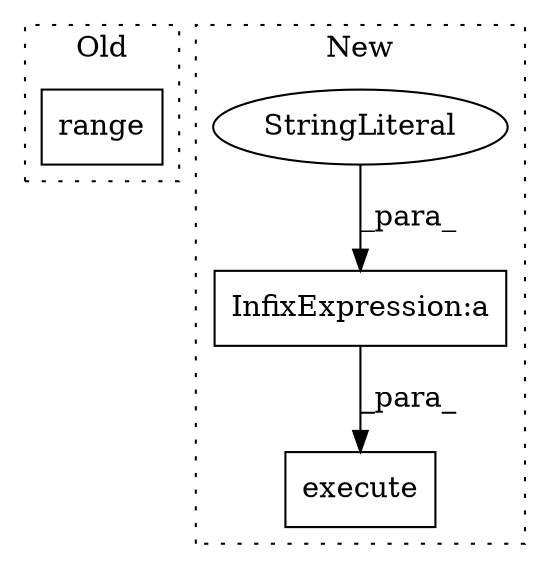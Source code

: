 digraph G {
subgraph cluster0 {
1 [label="range" a="32" s="2469,2488" l="6,1" shape="box"];
label = "Old";
style="dotted";
}
subgraph cluster1 {
2 [label="execute" a="32" s="2625,2648" l="8,1" shape="box"];
3 [label="InfixExpression:a" a="27" s="2545" l="8" shape="box"];
4 [label="StringLiteral" a="45" s="2504" l="41" shape="ellipse"];
label = "New";
style="dotted";
}
3 -> 2 [label="_para_"];
4 -> 3 [label="_para_"];
}